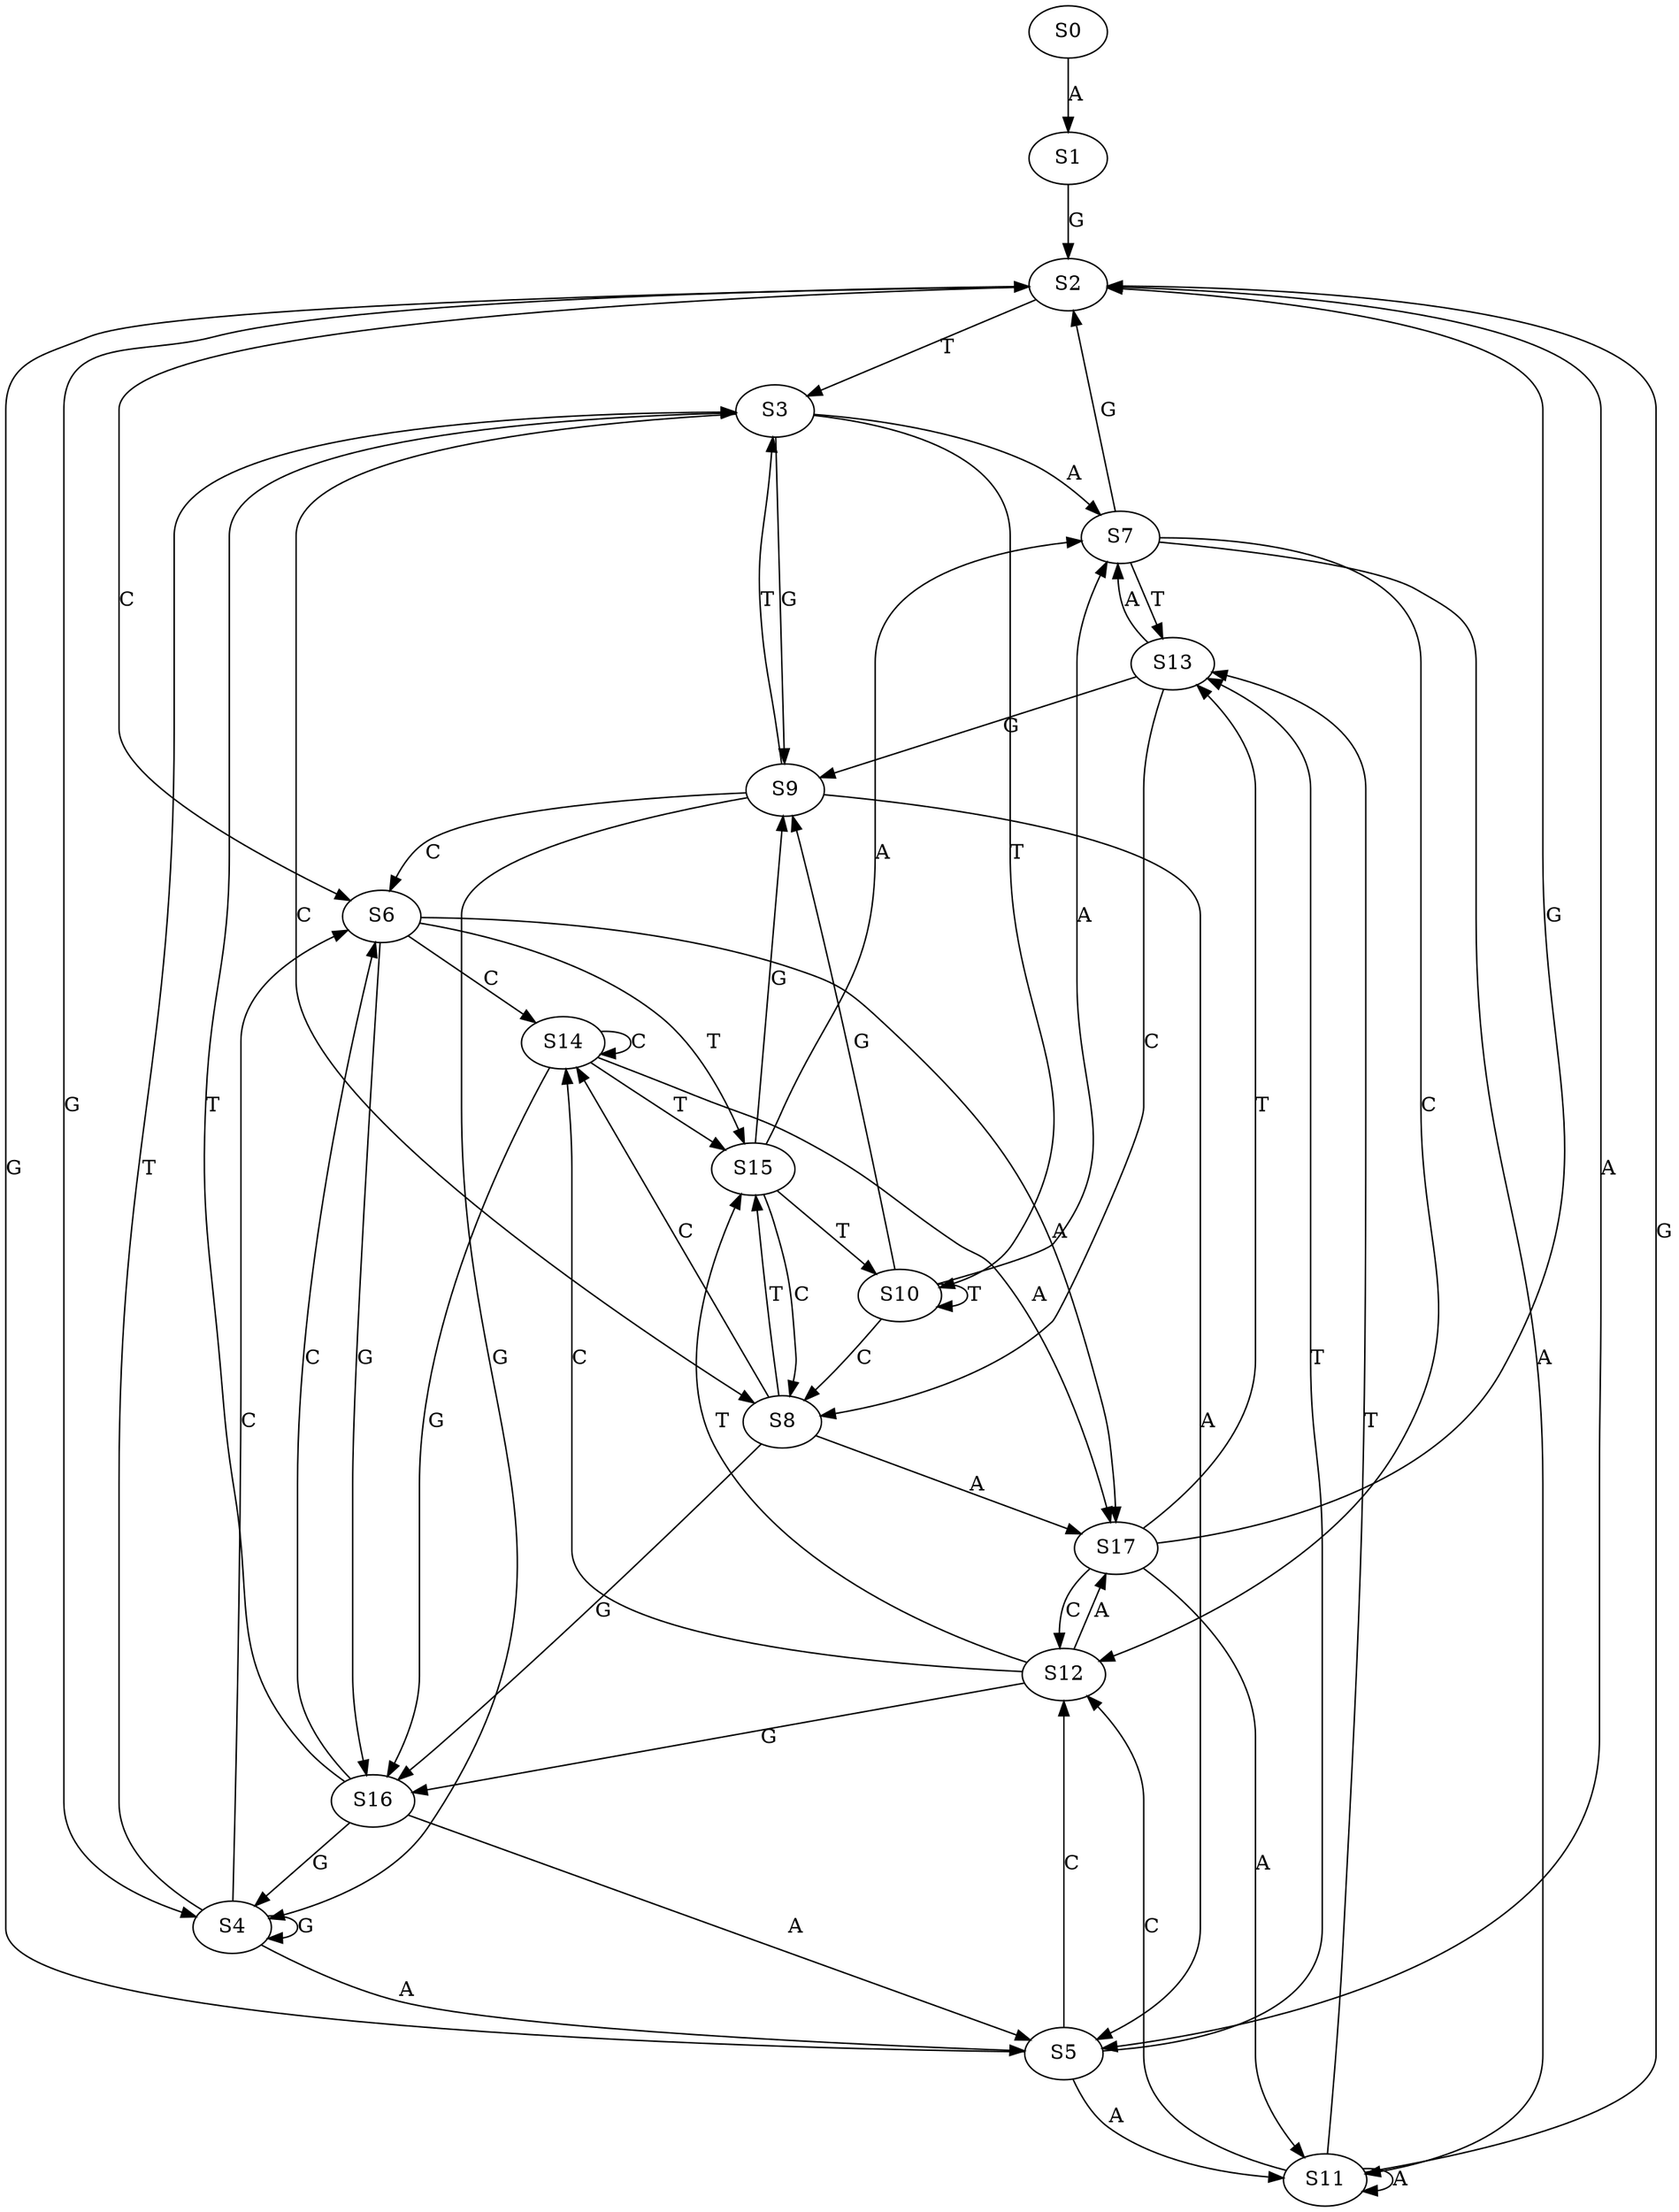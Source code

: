 strict digraph  {
	S0 -> S1 [ label = A ];
	S1 -> S2 [ label = G ];
	S2 -> S3 [ label = T ];
	S2 -> S4 [ label = G ];
	S2 -> S5 [ label = A ];
	S2 -> S6 [ label = C ];
	S3 -> S7 [ label = A ];
	S3 -> S8 [ label = C ];
	S3 -> S9 [ label = G ];
	S3 -> S10 [ label = T ];
	S4 -> S5 [ label = A ];
	S4 -> S3 [ label = T ];
	S4 -> S4 [ label = G ];
	S4 -> S6 [ label = C ];
	S5 -> S2 [ label = G ];
	S5 -> S11 [ label = A ];
	S5 -> S12 [ label = C ];
	S5 -> S13 [ label = T ];
	S6 -> S14 [ label = C ];
	S6 -> S15 [ label = T ];
	S6 -> S16 [ label = G ];
	S6 -> S17 [ label = A ];
	S7 -> S2 [ label = G ];
	S7 -> S13 [ label = T ];
	S7 -> S11 [ label = A ];
	S7 -> S12 [ label = C ];
	S8 -> S15 [ label = T ];
	S8 -> S16 [ label = G ];
	S8 -> S14 [ label = C ];
	S8 -> S17 [ label = A ];
	S9 -> S5 [ label = A ];
	S9 -> S3 [ label = T ];
	S9 -> S6 [ label = C ];
	S9 -> S4 [ label = G ];
	S10 -> S7 [ label = A ];
	S10 -> S8 [ label = C ];
	S10 -> S9 [ label = G ];
	S10 -> S10 [ label = T ];
	S11 -> S13 [ label = T ];
	S11 -> S12 [ label = C ];
	S11 -> S2 [ label = G ];
	S11 -> S11 [ label = A ];
	S12 -> S17 [ label = A ];
	S12 -> S15 [ label = T ];
	S12 -> S14 [ label = C ];
	S12 -> S16 [ label = G ];
	S13 -> S7 [ label = A ];
	S13 -> S8 [ label = C ];
	S13 -> S9 [ label = G ];
	S14 -> S16 [ label = G ];
	S14 -> S14 [ label = C ];
	S14 -> S17 [ label = A ];
	S14 -> S15 [ label = T ];
	S15 -> S9 [ label = G ];
	S15 -> S8 [ label = C ];
	S15 -> S7 [ label = A ];
	S15 -> S10 [ label = T ];
	S16 -> S4 [ label = G ];
	S16 -> S3 [ label = T ];
	S16 -> S5 [ label = A ];
	S16 -> S6 [ label = C ];
	S17 -> S2 [ label = G ];
	S17 -> S13 [ label = T ];
	S17 -> S12 [ label = C ];
	S17 -> S11 [ label = A ];
}
